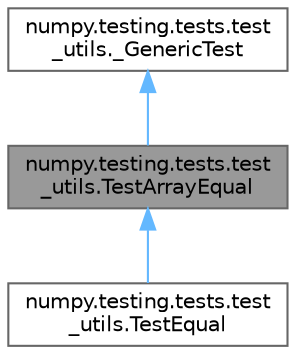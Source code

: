 digraph "numpy.testing.tests.test_utils.TestArrayEqual"
{
 // LATEX_PDF_SIZE
  bgcolor="transparent";
  edge [fontname=Helvetica,fontsize=10,labelfontname=Helvetica,labelfontsize=10];
  node [fontname=Helvetica,fontsize=10,shape=box,height=0.2,width=0.4];
  Node1 [id="Node000001",label="numpy.testing.tests.test\l_utils.TestArrayEqual",height=0.2,width=0.4,color="gray40", fillcolor="grey60", style="filled", fontcolor="black",tooltip=" "];
  Node2 -> Node1 [id="edge3_Node000001_Node000002",dir="back",color="steelblue1",style="solid",tooltip=" "];
  Node2 [id="Node000002",label="numpy.testing.tests.test\l_utils._GenericTest",height=0.2,width=0.4,color="gray40", fillcolor="white", style="filled",URL="$classnumpy_1_1testing_1_1tests_1_1test__utils_1_1__GenericTest.html",tooltip=" "];
  Node1 -> Node3 [id="edge4_Node000001_Node000003",dir="back",color="steelblue1",style="solid",tooltip=" "];
  Node3 [id="Node000003",label="numpy.testing.tests.test\l_utils.TestEqual",height=0.2,width=0.4,color="gray40", fillcolor="white", style="filled",URL="$classnumpy_1_1testing_1_1tests_1_1test__utils_1_1TestEqual.html",tooltip=" "];
}
